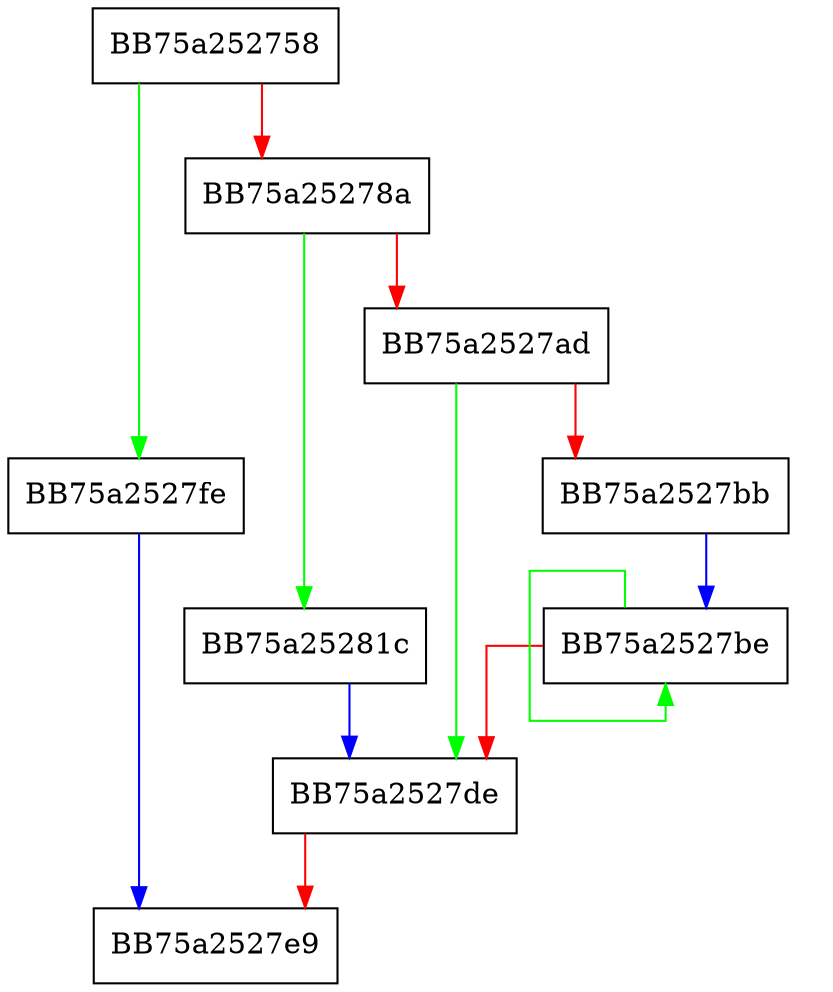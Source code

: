 digraph get_num_logical_processors {
  node [shape="box"];
  graph [splines=ortho];
  BB75a252758 -> BB75a2527fe [color="green"];
  BB75a252758 -> BB75a25278a [color="red"];
  BB75a25278a -> BB75a25281c [color="green"];
  BB75a25278a -> BB75a2527ad [color="red"];
  BB75a2527ad -> BB75a2527de [color="green"];
  BB75a2527ad -> BB75a2527bb [color="red"];
  BB75a2527bb -> BB75a2527be [color="blue"];
  BB75a2527be -> BB75a2527be [color="green"];
  BB75a2527be -> BB75a2527de [color="red"];
  BB75a2527de -> BB75a2527e9 [color="red"];
  BB75a2527fe -> BB75a2527e9 [color="blue"];
  BB75a25281c -> BB75a2527de [color="blue"];
}